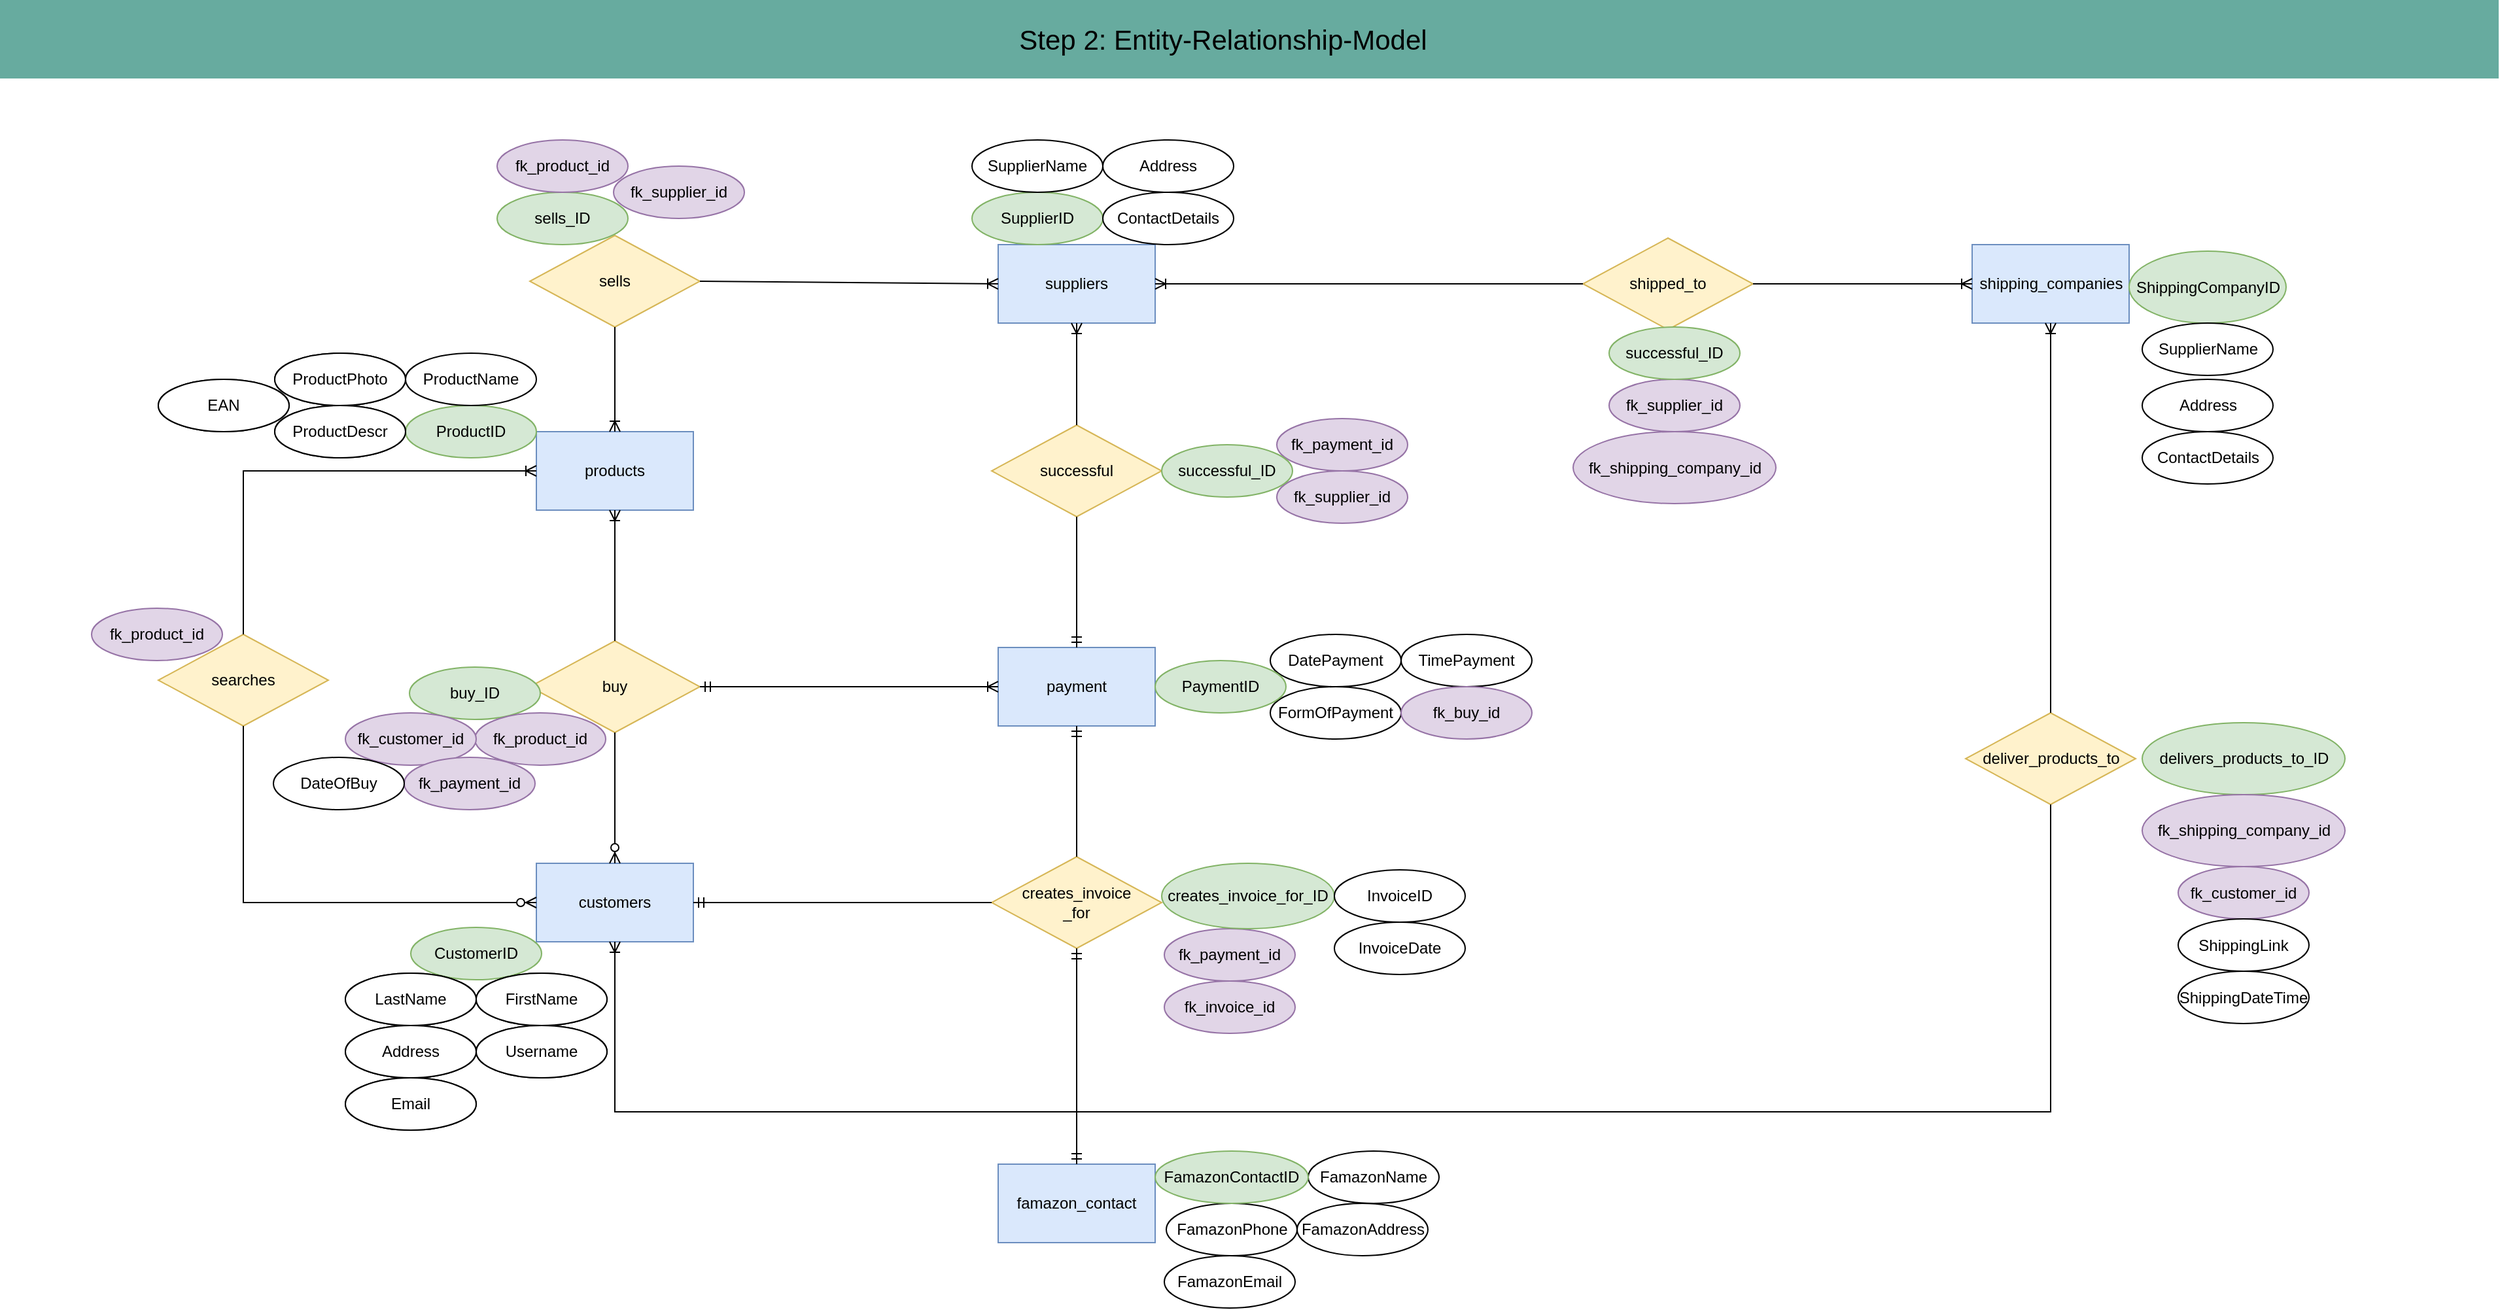 <mxfile version="14.6.1" type="github">
  <diagram id="H4wPdXL3QeX7m4DB4Rqo" name="Page-1">
    <mxGraphModel dx="539" dy="278" grid="1" gridSize="10" guides="1" tooltips="1" connect="1" arrows="1" fold="1" page="1" pageScale="1" pageWidth="827" pageHeight="1169" math="0" shadow="0">
      <root>
        <mxCell id="0" />
        <mxCell id="1" parent="0" />
        <mxCell id="J5k1jIa9eLN9t2eHICcV-1" value="" style="rounded=0;whiteSpace=wrap;html=1;labelBackgroundColor=#009999;labelBorderColor=#000000;strokeColor=none;fillColor=#67AB9F;fontColor=#000000;" vertex="1" parent="1">
          <mxGeometry x="50" y="40" width="1910" height="60" as="geometry" />
        </mxCell>
        <mxCell id="J5k1jIa9eLN9t2eHICcV-2" value="&lt;font style=&quot;font-size: 21px&quot;&gt;Step 2: Entity-Relationship-Model&lt;/font&gt;" style="text;html=1;strokeColor=none;fillColor=none;align=center;verticalAlign=middle;whiteSpace=wrap;rounded=0;labelBackgroundColor=none;fontColor=#000000;" vertex="1" parent="1">
          <mxGeometry x="70" y="60" width="1830" height="20" as="geometry" />
        </mxCell>
        <mxCell id="J5k1jIa9eLN9t2eHICcV-6" value="products" style="rounded=0;whiteSpace=wrap;html=1;fillColor=#dae8fc;strokeColor=#6c8ebf;" vertex="1" parent="1">
          <mxGeometry x="460" y="370" width="120" height="60" as="geometry" />
        </mxCell>
        <mxCell id="J5k1jIa9eLN9t2eHICcV-8" value="customers" style="rounded=0;whiteSpace=wrap;html=1;fillColor=#dae8fc;strokeColor=#6c8ebf;" vertex="1" parent="1">
          <mxGeometry x="460" y="700" width="120" height="60" as="geometry" />
        </mxCell>
        <mxCell id="J5k1jIa9eLN9t2eHICcV-9" value="buy" style="rhombus;whiteSpace=wrap;html=1;fillColor=#fff2cc;strokeColor=#d6b656;" vertex="1" parent="1">
          <mxGeometry x="455" y="530" width="130" height="70" as="geometry" />
        </mxCell>
        <mxCell id="J5k1jIa9eLN9t2eHICcV-11" value="suppliers" style="rounded=0;whiteSpace=wrap;html=1;fillColor=#dae8fc;strokeColor=#6c8ebf;" vertex="1" parent="1">
          <mxGeometry x="813" y="227" width="120" height="60" as="geometry" />
        </mxCell>
        <mxCell id="J5k1jIa9eLN9t2eHICcV-12" value="payment" style="rounded=0;whiteSpace=wrap;html=1;fillColor=#dae8fc;strokeColor=#6c8ebf;" vertex="1" parent="1">
          <mxGeometry x="813" y="535" width="120" height="60" as="geometry" />
        </mxCell>
        <mxCell id="J5k1jIa9eLN9t2eHICcV-17" value="shipping_companies" style="rounded=0;whiteSpace=wrap;html=1;fillColor=#dae8fc;strokeColor=#6c8ebf;" vertex="1" parent="1">
          <mxGeometry x="1557.5" y="227" width="120" height="60" as="geometry" />
        </mxCell>
        <mxCell id="J5k1jIa9eLN9t2eHICcV-18" value="creates_invoice&lt;br&gt;_for" style="rhombus;whiteSpace=wrap;html=1;fillColor=#fff2cc;strokeColor=#d6b656;" vertex="1" parent="1">
          <mxGeometry x="808" y="695" width="130" height="70" as="geometry" />
        </mxCell>
        <mxCell id="J5k1jIa9eLN9t2eHICcV-19" value="deliver_products_to" style="rhombus;whiteSpace=wrap;html=1;fillColor=#fff2cc;strokeColor=#d6b656;" vertex="1" parent="1">
          <mxGeometry x="1552.5" y="585" width="130" height="70" as="geometry" />
        </mxCell>
        <mxCell id="J5k1jIa9eLN9t2eHICcV-28" value="successful" style="rhombus;whiteSpace=wrap;html=1;fillColor=#fff2cc;strokeColor=#d6b656;" vertex="1" parent="1">
          <mxGeometry x="808" y="365" width="130" height="70" as="geometry" />
        </mxCell>
        <mxCell id="J5k1jIa9eLN9t2eHICcV-29" value="shipped_to" style="rhombus;whiteSpace=wrap;html=1;fillColor=#fff2cc;strokeColor=#d6b656;" vertex="1" parent="1">
          <mxGeometry x="1260" y="222" width="130" height="70" as="geometry" />
        </mxCell>
        <mxCell id="J5k1jIa9eLN9t2eHICcV-30" value="sells" style="rhombus;whiteSpace=wrap;html=1;fillColor=#fff2cc;strokeColor=#d6b656;" vertex="1" parent="1">
          <mxGeometry x="455" y="220" width="130" height="70" as="geometry" />
        </mxCell>
        <mxCell id="J5k1jIa9eLN9t2eHICcV-31" value="" style="fontSize=12;html=1;endArrow=ERzeroToMany;endFill=1;entryX=0.5;entryY=0;entryDx=0;entryDy=0;exitX=0.5;exitY=1;exitDx=0;exitDy=0;" edge="1" parent="1" source="J5k1jIa9eLN9t2eHICcV-9" target="J5k1jIa9eLN9t2eHICcV-8">
          <mxGeometry width="100" height="100" relative="1" as="geometry">
            <mxPoint x="590" y="660" as="sourcePoint" />
            <mxPoint x="690" y="560" as="targetPoint" />
          </mxGeometry>
        </mxCell>
        <mxCell id="J5k1jIa9eLN9t2eHICcV-32" value="" style="fontSize=12;html=1;endArrow=ERoneToMany;exitX=0.5;exitY=0;exitDx=0;exitDy=0;entryX=0.5;entryY=1;entryDx=0;entryDy=0;" edge="1" parent="1" source="J5k1jIa9eLN9t2eHICcV-9" target="J5k1jIa9eLN9t2eHICcV-6">
          <mxGeometry width="100" height="100" relative="1" as="geometry">
            <mxPoint x="590" y="660" as="sourcePoint" />
            <mxPoint x="690" y="560" as="targetPoint" />
          </mxGeometry>
        </mxCell>
        <mxCell id="J5k1jIa9eLN9t2eHICcV-33" value="" style="fontSize=12;html=1;endArrow=ERoneToMany;exitX=1;exitY=0.5;exitDx=0;exitDy=0;entryX=0;entryY=0.5;entryDx=0;entryDy=0;" edge="1" parent="1" source="J5k1jIa9eLN9t2eHICcV-30" target="J5k1jIa9eLN9t2eHICcV-11">
          <mxGeometry width="100" height="100" relative="1" as="geometry">
            <mxPoint x="760" y="350.0" as="sourcePoint" />
            <mxPoint x="760" y="250.0" as="targetPoint" />
          </mxGeometry>
        </mxCell>
        <mxCell id="J5k1jIa9eLN9t2eHICcV-34" value="" style="fontSize=12;html=1;endArrow=none;exitX=0.5;exitY=0;exitDx=0;exitDy=0;entryX=0.5;entryY=1;entryDx=0;entryDy=0;startArrow=ERoneToMany;startFill=0;endFill=0;" edge="1" parent="1" source="J5k1jIa9eLN9t2eHICcV-6" target="J5k1jIa9eLN9t2eHICcV-30">
          <mxGeometry width="100" height="100" relative="1" as="geometry">
            <mxPoint x="595" y="265" as="sourcePoint" />
            <mxPoint x="790" y="265" as="targetPoint" />
          </mxGeometry>
        </mxCell>
        <mxCell id="J5k1jIa9eLN9t2eHICcV-35" value="" style="fontSize=12;html=1;endArrow=ERoneToMany;exitX=1;exitY=0.5;exitDx=0;exitDy=0;startArrow=ERmandOne;startFill=0;entryX=0;entryY=0.5;entryDx=0;entryDy=0;" edge="1" parent="1" source="J5k1jIa9eLN9t2eHICcV-9" target="J5k1jIa9eLN9t2eHICcV-12">
          <mxGeometry width="100" height="100" relative="1" as="geometry">
            <mxPoint x="530" y="540.0" as="sourcePoint" />
            <mxPoint x="700" y="500" as="targetPoint" />
          </mxGeometry>
        </mxCell>
        <mxCell id="J5k1jIa9eLN9t2eHICcV-42" value="" style="fontSize=12;html=1;endArrow=ERoneToMany;startArrow=none;startFill=0;endFill=0;exitX=1;exitY=0.5;exitDx=0;exitDy=0;entryX=0;entryY=0.5;entryDx=0;entryDy=0;rounded=0;" edge="1" parent="1" source="J5k1jIa9eLN9t2eHICcV-29" target="J5k1jIa9eLN9t2eHICcV-17">
          <mxGeometry width="100" height="100" relative="1" as="geometry">
            <mxPoint x="1530" y="329.41" as="sourcePoint" />
            <mxPoint x="1670" y="329.41" as="targetPoint" />
          </mxGeometry>
        </mxCell>
        <mxCell id="J5k1jIa9eLN9t2eHICcV-43" value="" style="endArrow=none;html=1;rounded=0;exitX=0.5;exitY=1;exitDx=0;exitDy=0;startArrow=ERoneToMany;startFill=0;entryX=0.5;entryY=0;entryDx=0;entryDy=0;" edge="1" parent="1" source="J5k1jIa9eLN9t2eHICcV-17" target="J5k1jIa9eLN9t2eHICcV-19">
          <mxGeometry relative="1" as="geometry">
            <mxPoint x="1200" y="670" as="sourcePoint" />
            <mxPoint x="1622" y="580" as="targetPoint" />
          </mxGeometry>
        </mxCell>
        <mxCell id="J5k1jIa9eLN9t2eHICcV-44" value="" style="endArrow=ERoneToMany;html=1;rounded=0;exitX=0.5;exitY=1;exitDx=0;exitDy=0;edgeStyle=orthogonalEdgeStyle;endFill=0;" edge="1" parent="1" source="J5k1jIa9eLN9t2eHICcV-19">
          <mxGeometry relative="1" as="geometry">
            <mxPoint x="1760" y="760" as="sourcePoint" />
            <mxPoint x="520" y="760" as="targetPoint" />
            <Array as="points">
              <mxPoint x="1618" y="890" />
              <mxPoint x="520" y="890" />
            </Array>
          </mxGeometry>
        </mxCell>
        <mxCell id="J5k1jIa9eLN9t2eHICcV-46" value="" style="endArrow=none;html=1;rounded=0;exitX=1;exitY=0.5;exitDx=0;exitDy=0;entryX=0;entryY=0.5;entryDx=0;entryDy=0;startArrow=ERmandOne;startFill=0;" edge="1" parent="1" source="J5k1jIa9eLN9t2eHICcV-8" target="J5k1jIa9eLN9t2eHICcV-18">
          <mxGeometry relative="1" as="geometry">
            <mxPoint x="1047.5" y="722.5" as="sourcePoint" />
            <mxPoint x="1210" y="605" as="targetPoint" />
          </mxGeometry>
        </mxCell>
        <mxCell id="J5k1jIa9eLN9t2eHICcV-47" value="" style="endArrow=none;html=1;rounded=0;endFill=0;startArrow=ERoneToMany;startFill=0;exitX=1;exitY=0.5;exitDx=0;exitDy=0;" edge="1" parent="1" source="J5k1jIa9eLN9t2eHICcV-11">
          <mxGeometry relative="1" as="geometry">
            <mxPoint x="900" y="250" as="sourcePoint" />
            <mxPoint x="1260" y="257" as="targetPoint" />
          </mxGeometry>
        </mxCell>
        <mxCell id="J5k1jIa9eLN9t2eHICcV-50" value="searches" style="rhombus;whiteSpace=wrap;html=1;fillColor=#fff2cc;strokeColor=#d6b656;" vertex="1" parent="1">
          <mxGeometry x="171" y="525" width="130" height="70" as="geometry" />
        </mxCell>
        <mxCell id="J5k1jIa9eLN9t2eHICcV-51" value="" style="fontSize=12;html=1;endArrow=ERzeroToMany;endFill=1;entryX=0;entryY=0.5;entryDx=0;entryDy=0;exitX=0.5;exitY=1;exitDx=0;exitDy=0;edgeStyle=orthogonalEdgeStyle;rounded=0;" edge="1" parent="1" source="J5k1jIa9eLN9t2eHICcV-50" target="J5k1jIa9eLN9t2eHICcV-8">
          <mxGeometry width="100" height="100" relative="1" as="geometry">
            <mxPoint x="530" y="610" as="sourcePoint" />
            <mxPoint x="530" y="710" as="targetPoint" />
          </mxGeometry>
        </mxCell>
        <mxCell id="J5k1jIa9eLN9t2eHICcV-52" value="" style="fontSize=12;html=1;endArrow=ERoneToMany;entryX=0;entryY=0.5;entryDx=0;entryDy=0;edgeStyle=orthogonalEdgeStyle;rounded=0;" edge="1" parent="1" source="J5k1jIa9eLN9t2eHICcV-50" target="J5k1jIa9eLN9t2eHICcV-6">
          <mxGeometry width="100" height="100" relative="1" as="geometry">
            <mxPoint x="530" y="540" as="sourcePoint" />
            <mxPoint x="530" y="440" as="targetPoint" />
            <Array as="points">
              <mxPoint x="236" y="400" />
            </Array>
          </mxGeometry>
        </mxCell>
        <mxCell id="J5k1jIa9eLN9t2eHICcV-53" value="fk_product_id" style="ellipse;whiteSpace=wrap;html=1;align=center;fillColor=#e1d5e7;strokeColor=#9673a6;" vertex="1" parent="1">
          <mxGeometry x="120" y="505" width="100" height="40" as="geometry" />
        </mxCell>
        <mxCell id="J5k1jIa9eLN9t2eHICcV-54" value="ProductID" style="ellipse;whiteSpace=wrap;html=1;align=center;fillColor=#d5e8d4;strokeColor=#82b366;" vertex="1" parent="1">
          <mxGeometry x="360" y="350" width="100" height="40" as="geometry" />
        </mxCell>
        <mxCell id="J5k1jIa9eLN9t2eHICcV-55" value="buy_ID" style="ellipse;whiteSpace=wrap;html=1;align=center;fillColor=#d5e8d4;strokeColor=#82b366;" vertex="1" parent="1">
          <mxGeometry x="363" y="550" width="100" height="40" as="geometry" />
        </mxCell>
        <mxCell id="J5k1jIa9eLN9t2eHICcV-56" value="CustomerID" style="ellipse;whiteSpace=wrap;html=1;align=center;fillColor=#d5e8d4;strokeColor=#82b366;" vertex="1" parent="1">
          <mxGeometry x="364" y="749" width="100" height="40" as="geometry" />
        </mxCell>
        <mxCell id="J5k1jIa9eLN9t2eHICcV-58" value="SupplierID" style="ellipse;whiteSpace=wrap;html=1;align=center;fillColor=#d5e8d4;strokeColor=#82b366;" vertex="1" parent="1">
          <mxGeometry x="793" y="187" width="100" height="40" as="geometry" />
        </mxCell>
        <mxCell id="J5k1jIa9eLN9t2eHICcV-59" value="sells_ID" style="ellipse;whiteSpace=wrap;html=1;align=center;fillColor=#d5e8d4;strokeColor=#82b366;" vertex="1" parent="1">
          <mxGeometry x="430" y="187" width="100" height="40" as="geometry" />
        </mxCell>
        <mxCell id="J5k1jIa9eLN9t2eHICcV-62" value="ShippingCompanyID" style="ellipse;whiteSpace=wrap;html=1;align=center;fillColor=#d5e8d4;strokeColor=#82b366;" vertex="1" parent="1">
          <mxGeometry x="1677.5" y="232" width="120" height="55" as="geometry" />
        </mxCell>
        <mxCell id="J5k1jIa9eLN9t2eHICcV-66" value="delivers_products_to_ID" style="ellipse;whiteSpace=wrap;html=1;align=center;fillColor=#d5e8d4;strokeColor=#82b366;" vertex="1" parent="1">
          <mxGeometry x="1687.5" y="592.5" width="155" height="55" as="geometry" />
        </mxCell>
        <mxCell id="J5k1jIa9eLN9t2eHICcV-67" value="FirstName" style="ellipse;whiteSpace=wrap;html=1;align=center;" vertex="1" parent="1">
          <mxGeometry x="414" y="784" width="100" height="40" as="geometry" />
        </mxCell>
        <mxCell id="J5k1jIa9eLN9t2eHICcV-68" value="LastName" style="ellipse;whiteSpace=wrap;html=1;align=center;" vertex="1" parent="1">
          <mxGeometry x="314" y="784" width="100" height="40" as="geometry" />
        </mxCell>
        <mxCell id="J5k1jIa9eLN9t2eHICcV-69" value="Address" style="ellipse;whiteSpace=wrap;html=1;align=center;" vertex="1" parent="1">
          <mxGeometry x="314" y="824" width="100" height="40" as="geometry" />
        </mxCell>
        <mxCell id="J5k1jIa9eLN9t2eHICcV-70" value="Username" style="ellipse;whiteSpace=wrap;html=1;align=center;" vertex="1" parent="1">
          <mxGeometry x="414" y="824" width="100" height="40" as="geometry" />
        </mxCell>
        <mxCell id="J5k1jIa9eLN9t2eHICcV-71" value="Email" style="ellipse;whiteSpace=wrap;html=1;align=center;" vertex="1" parent="1">
          <mxGeometry x="314" y="864" width="100" height="40" as="geometry" />
        </mxCell>
        <mxCell id="J5k1jIa9eLN9t2eHICcV-73" value="ProductName" style="ellipse;whiteSpace=wrap;html=1;align=center;" vertex="1" parent="1">
          <mxGeometry x="360" y="310" width="100" height="40" as="geometry" />
        </mxCell>
        <mxCell id="J5k1jIa9eLN9t2eHICcV-74" value="ProductPhoto" style="ellipse;whiteSpace=wrap;html=1;align=center;" vertex="1" parent="1">
          <mxGeometry x="260" y="310" width="100" height="40" as="geometry" />
        </mxCell>
        <mxCell id="J5k1jIa9eLN9t2eHICcV-75" value="ProductDescr" style="ellipse;whiteSpace=wrap;html=1;align=center;" vertex="1" parent="1">
          <mxGeometry x="260" y="350" width="100" height="40" as="geometry" />
        </mxCell>
        <mxCell id="J5k1jIa9eLN9t2eHICcV-76" value="EAN" style="ellipse;whiteSpace=wrap;html=1;align=center;" vertex="1" parent="1">
          <mxGeometry x="171" y="330" width="100" height="40" as="geometry" />
        </mxCell>
        <mxCell id="J5k1jIa9eLN9t2eHICcV-77" value="fk_product_id" style="ellipse;whiteSpace=wrap;html=1;align=center;fillColor=#e1d5e7;strokeColor=#9673a6;" vertex="1" parent="1">
          <mxGeometry x="430" y="147" width="100" height="40" as="geometry" />
        </mxCell>
        <mxCell id="J5k1jIa9eLN9t2eHICcV-78" value="fk_supplier_id" style="ellipse;whiteSpace=wrap;html=1;align=center;fillColor=#e1d5e7;strokeColor=#9673a6;" vertex="1" parent="1">
          <mxGeometry x="519" y="167" width="100" height="40" as="geometry" />
        </mxCell>
        <mxCell id="J5k1jIa9eLN9t2eHICcV-79" value="SupplierName&lt;span style=&quot;color: rgba(0 , 0 , 0 , 0) ; font-family: monospace ; font-size: 0px&quot;&gt;%3CmxGraphModel%3E%3Croot%3E%3CmxCell%20id%3D%220%22%2F%3E%3CmxCell%20id%3D%221%22%20parent%3D%220%22%2F%3E%3CmxCell%20id%3D%222%22%20value%3D%22ProductName%22%20style%3D%22ellipse%3BwhiteSpace%3Dwrap%3Bhtml%3D1%3Balign%3Dcenter%3B%22%20vertex%3D%221%22%20parent%3D%221%22%3E%3CmxGeometry%20x%3D%22360%22%20y%3D%22310%22%20width%3D%22100%22%20height%3D%2240%22%20as%3D%22geometry%22%2F%3E%3C%2FmxCell%3E%3C%2Froot%3E%3C%2FmxGraphModel%3E&lt;/span&gt;" style="ellipse;whiteSpace=wrap;html=1;align=center;" vertex="1" parent="1">
          <mxGeometry x="793" y="147" width="100" height="40" as="geometry" />
        </mxCell>
        <mxCell id="J5k1jIa9eLN9t2eHICcV-80" value="Address" style="ellipse;whiteSpace=wrap;html=1;align=center;" vertex="1" parent="1">
          <mxGeometry x="893" y="147" width="100" height="40" as="geometry" />
        </mxCell>
        <mxCell id="J5k1jIa9eLN9t2eHICcV-81" value="ContactDetails" style="ellipse;whiteSpace=wrap;html=1;align=center;" vertex="1" parent="1">
          <mxGeometry x="893" y="187" width="100" height="40" as="geometry" />
        </mxCell>
        <mxCell id="J5k1jIa9eLN9t2eHICcV-82" value="fk_product_id" style="ellipse;whiteSpace=wrap;html=1;align=center;fillColor=#e1d5e7;strokeColor=#9673a6;" vertex="1" parent="1">
          <mxGeometry x="413" y="585" width="100" height="40" as="geometry" />
        </mxCell>
        <mxCell id="J5k1jIa9eLN9t2eHICcV-83" value="fk_customer_id" style="ellipse;whiteSpace=wrap;html=1;align=center;fillColor=#e1d5e7;strokeColor=#9673a6;" vertex="1" parent="1">
          <mxGeometry x="314" y="585" width="100" height="40" as="geometry" />
        </mxCell>
        <mxCell id="J5k1jIa9eLN9t2eHICcV-84" value="fk_payment_id" style="ellipse;whiteSpace=wrap;html=1;align=center;fillColor=#e1d5e7;strokeColor=#9673a6;" vertex="1" parent="1">
          <mxGeometry x="359" y="619" width="100" height="40" as="geometry" />
        </mxCell>
        <mxCell id="J5k1jIa9eLN9t2eHICcV-93" style="edgeStyle=none;rounded=0;orthogonalLoop=1;jettySize=auto;html=1;exitX=0.5;exitY=0;exitDx=0;exitDy=0;startArrow=ERmandOne;startFill=0;endArrow=ERmandOne;endFill=0;strokeColor=#000000;" edge="1" parent="1">
          <mxGeometry relative="1" as="geometry">
            <mxPoint x="760" y="605" as="sourcePoint" />
            <mxPoint x="760" y="605" as="targetPoint" />
          </mxGeometry>
        </mxCell>
        <mxCell id="J5k1jIa9eLN9t2eHICcV-94" value="" style="endArrow=ERmandOne;html=1;rounded=0;strokeColor=#000000;exitX=0.5;exitY=1;exitDx=0;exitDy=0;entryX=0.5;entryY=0;entryDx=0;entryDy=0;endFill=0;" edge="1" parent="1" source="J5k1jIa9eLN9t2eHICcV-28" target="J5k1jIa9eLN9t2eHICcV-12">
          <mxGeometry relative="1" as="geometry">
            <mxPoint x="840" y="420" as="sourcePoint" />
            <mxPoint x="870" y="530" as="targetPoint" />
          </mxGeometry>
        </mxCell>
        <mxCell id="J5k1jIa9eLN9t2eHICcV-95" value="" style="endArrow=ERoneToMany;html=1;rounded=0;strokeColor=#000000;endFill=0;entryX=0.5;entryY=1;entryDx=0;entryDy=0;exitX=0.5;exitY=0;exitDx=0;exitDy=0;" edge="1" parent="1" source="J5k1jIa9eLN9t2eHICcV-28" target="J5k1jIa9eLN9t2eHICcV-11">
          <mxGeometry relative="1" as="geometry">
            <mxPoint x="840" y="420" as="sourcePoint" />
            <mxPoint x="1000" y="420" as="targetPoint" />
          </mxGeometry>
        </mxCell>
        <mxCell id="J5k1jIa9eLN9t2eHICcV-96" value="" style="fontSize=12;html=1;endArrow=none;strokeColor=#000000;exitX=0.5;exitY=1;exitDx=0;exitDy=0;startArrow=ERmandOne;startFill=0;endFill=0;" edge="1" parent="1" source="J5k1jIa9eLN9t2eHICcV-12" target="J5k1jIa9eLN9t2eHICcV-18">
          <mxGeometry width="100" height="100" relative="1" as="geometry">
            <mxPoint x="1070" y="640" as="sourcePoint" />
            <mxPoint x="1145" y="696" as="targetPoint" />
          </mxGeometry>
        </mxCell>
        <mxCell id="J5k1jIa9eLN9t2eHICcV-98" value="fk_payment_id" style="ellipse;whiteSpace=wrap;html=1;align=center;fillColor=#e1d5e7;strokeColor=#9673a6;" vertex="1" parent="1">
          <mxGeometry x="1026" y="360" width="100" height="40" as="geometry" />
        </mxCell>
        <mxCell id="J5k1jIa9eLN9t2eHICcV-101" value="fk_supplier_id" style="ellipse;whiteSpace=wrap;html=1;align=center;fillColor=#e1d5e7;strokeColor=#9673a6;" vertex="1" parent="1">
          <mxGeometry x="1026" y="400" width="100" height="40" as="geometry" />
        </mxCell>
        <mxCell id="J5k1jIa9eLN9t2eHICcV-102" value="successful_ID" style="ellipse;whiteSpace=wrap;html=1;align=center;fillColor=#d5e8d4;strokeColor=#82b366;" vertex="1" parent="1">
          <mxGeometry x="938" y="380" width="100" height="40" as="geometry" />
        </mxCell>
        <mxCell id="J5k1jIa9eLN9t2eHICcV-109" value="fk_payment_id" style="ellipse;whiteSpace=wrap;html=1;align=center;fillColor=#e1d5e7;strokeColor=#9673a6;" vertex="1" parent="1">
          <mxGeometry x="940" y="750" width="100" height="40" as="geometry" />
        </mxCell>
        <mxCell id="J5k1jIa9eLN9t2eHICcV-110" value="fk_invoice_id" style="ellipse;whiteSpace=wrap;html=1;align=center;fillColor=#e1d5e7;strokeColor=#9673a6;" vertex="1" parent="1">
          <mxGeometry x="940" y="790" width="100" height="40" as="geometry" />
        </mxCell>
        <mxCell id="J5k1jIa9eLN9t2eHICcV-111" value="creates_invoice_for_ID" style="ellipse;whiteSpace=wrap;html=1;align=center;fillColor=#d5e8d4;strokeColor=#82b366;" vertex="1" parent="1">
          <mxGeometry x="938" y="700" width="132" height="50" as="geometry" />
        </mxCell>
        <mxCell id="J5k1jIa9eLN9t2eHICcV-113" value="fk_customer_id" style="ellipse;whiteSpace=wrap;html=1;align=center;fillColor=#e1d5e7;strokeColor=#9673a6;" vertex="1" parent="1">
          <mxGeometry x="1715" y="702.5" width="100" height="40" as="geometry" />
        </mxCell>
        <mxCell id="J5k1jIa9eLN9t2eHICcV-115" value="fk_shipping_company_id" style="ellipse;whiteSpace=wrap;html=1;align=center;fillColor=#e1d5e7;strokeColor=#9673a6;" vertex="1" parent="1">
          <mxGeometry x="1687.5" y="647.5" width="155" height="55" as="geometry" />
        </mxCell>
        <mxCell id="J5k1jIa9eLN9t2eHICcV-116" value="fk_supplier_id" style="ellipse;whiteSpace=wrap;html=1;align=center;fillColor=#e1d5e7;strokeColor=#9673a6;" vertex="1" parent="1">
          <mxGeometry x="1280" y="330" width="100" height="40" as="geometry" />
        </mxCell>
        <mxCell id="J5k1jIa9eLN9t2eHICcV-118" value="successful_ID" style="ellipse;whiteSpace=wrap;html=1;align=center;fillColor=#d5e8d4;strokeColor=#82b366;" vertex="1" parent="1">
          <mxGeometry x="1280" y="290" width="100" height="40" as="geometry" />
        </mxCell>
        <mxCell id="J5k1jIa9eLN9t2eHICcV-119" value="fk_shipping_company_id" style="ellipse;whiteSpace=wrap;html=1;align=center;fillColor=#e1d5e7;strokeColor=#9673a6;" vertex="1" parent="1">
          <mxGeometry x="1252.5" y="370" width="155" height="55" as="geometry" />
        </mxCell>
        <mxCell id="J5k1jIa9eLN9t2eHICcV-120" value="LastName" style="ellipse;whiteSpace=wrap;html=1;align=center;" vertex="1" parent="1">
          <mxGeometry x="314" y="784" width="100" height="40" as="geometry" />
        </mxCell>
        <mxCell id="J5k1jIa9eLN9t2eHICcV-121" value="Address" style="ellipse;whiteSpace=wrap;html=1;align=center;" vertex="1" parent="1">
          <mxGeometry x="314" y="824" width="100" height="40" as="geometry" />
        </mxCell>
        <mxCell id="J5k1jIa9eLN9t2eHICcV-122" value="Email" style="ellipse;whiteSpace=wrap;html=1;align=center;" vertex="1" parent="1">
          <mxGeometry x="314" y="864" width="100" height="40" as="geometry" />
        </mxCell>
        <mxCell id="J5k1jIa9eLN9t2eHICcV-124" value="Username" style="ellipse;whiteSpace=wrap;html=1;align=center;" vertex="1" parent="1">
          <mxGeometry x="414" y="824" width="100" height="40" as="geometry" />
        </mxCell>
        <mxCell id="J5k1jIa9eLN9t2eHICcV-125" value="FirstName" style="ellipse;whiteSpace=wrap;html=1;align=center;" vertex="1" parent="1">
          <mxGeometry x="414" y="784" width="100" height="40" as="geometry" />
        </mxCell>
        <mxCell id="J5k1jIa9eLN9t2eHICcV-126" value="EAN" style="ellipse;whiteSpace=wrap;html=1;align=center;" vertex="1" parent="1">
          <mxGeometry x="171" y="330" width="100" height="40" as="geometry" />
        </mxCell>
        <mxCell id="J5k1jIa9eLN9t2eHICcV-127" value="ProductDescr" style="ellipse;whiteSpace=wrap;html=1;align=center;" vertex="1" parent="1">
          <mxGeometry x="260" y="350" width="100" height="40" as="geometry" />
        </mxCell>
        <mxCell id="J5k1jIa9eLN9t2eHICcV-128" value="ProductPhoto" style="ellipse;whiteSpace=wrap;html=1;align=center;" vertex="1" parent="1">
          <mxGeometry x="260" y="310" width="100" height="40" as="geometry" />
        </mxCell>
        <mxCell id="J5k1jIa9eLN9t2eHICcV-131" value="InvoiceID" style="ellipse;whiteSpace=wrap;html=1;align=center;" vertex="1" parent="1">
          <mxGeometry x="1070" y="705" width="100" height="40" as="geometry" />
        </mxCell>
        <mxCell id="J5k1jIa9eLN9t2eHICcV-134" value="DatePayment" style="ellipse;whiteSpace=wrap;html=1;align=center;" vertex="1" parent="1">
          <mxGeometry x="1021" y="525" width="100" height="40" as="geometry" />
        </mxCell>
        <mxCell id="J5k1jIa9eLN9t2eHICcV-135" value="FormOfPayment" style="ellipse;whiteSpace=wrap;html=1;align=center;" vertex="1" parent="1">
          <mxGeometry x="1021" y="565" width="100" height="40" as="geometry" />
        </mxCell>
        <mxCell id="J5k1jIa9eLN9t2eHICcV-136" value="PaymentID" style="ellipse;whiteSpace=wrap;html=1;align=center;fillColor=#d5e8d4;strokeColor=#82b366;" vertex="1" parent="1">
          <mxGeometry x="933" y="545" width="100" height="40" as="geometry" />
        </mxCell>
        <mxCell id="J5k1jIa9eLN9t2eHICcV-137" value="TimePayment" style="ellipse;whiteSpace=wrap;html=1;align=center;" vertex="1" parent="1">
          <mxGeometry x="1121" y="525" width="100" height="40" as="geometry" />
        </mxCell>
        <mxCell id="J5k1jIa9eLN9t2eHICcV-138" value="fk_buy_id" style="ellipse;whiteSpace=wrap;html=1;align=center;fillColor=#e1d5e7;strokeColor=#9673a6;" vertex="1" parent="1">
          <mxGeometry x="1121" y="565" width="100" height="40" as="geometry" />
        </mxCell>
        <mxCell id="J5k1jIa9eLN9t2eHICcV-139" value="InvoiceDate" style="ellipse;whiteSpace=wrap;html=1;align=center;" vertex="1" parent="1">
          <mxGeometry x="1070" y="745" width="100" height="40" as="geometry" />
        </mxCell>
        <mxCell id="J5k1jIa9eLN9t2eHICcV-145" value="FamazonName" style="ellipse;whiteSpace=wrap;html=1;align=center;" vertex="1" parent="1">
          <mxGeometry x="1050" y="920" width="100" height="40" as="geometry" />
        </mxCell>
        <mxCell id="J5k1jIa9eLN9t2eHICcV-146" value="FamazonAddress" style="ellipse;whiteSpace=wrap;html=1;align=center;" vertex="1" parent="1">
          <mxGeometry x="1041.5" y="960" width="100" height="40" as="geometry" />
        </mxCell>
        <mxCell id="J5k1jIa9eLN9t2eHICcV-147" value="FamazonPhone" style="ellipse;whiteSpace=wrap;html=1;align=center;" vertex="1" parent="1">
          <mxGeometry x="941.5" y="960" width="100" height="40" as="geometry" />
        </mxCell>
        <mxCell id="J5k1jIa9eLN9t2eHICcV-148" value="FamazonEmail" style="ellipse;whiteSpace=wrap;html=1;align=center;" vertex="1" parent="1">
          <mxGeometry x="940" y="1000" width="100" height="40" as="geometry" />
        </mxCell>
        <mxCell id="J5k1jIa9eLN9t2eHICcV-149" value="famazon_contact" style="rounded=0;whiteSpace=wrap;html=1;fillColor=#dae8fc;strokeColor=#6c8ebf;" vertex="1" parent="1">
          <mxGeometry x="813" y="930" width="120" height="60" as="geometry" />
        </mxCell>
        <mxCell id="J5k1jIa9eLN9t2eHICcV-150" value="FamazonContactID" style="ellipse;whiteSpace=wrap;html=1;align=center;fillColor=#d5e8d4;strokeColor=#82b366;" vertex="1" parent="1">
          <mxGeometry x="933" y="920" width="117" height="40" as="geometry" />
        </mxCell>
        <mxCell id="J5k1jIa9eLN9t2eHICcV-151" value="" style="fontSize=12;html=1;endArrow=ERmandOne;strokeColor=#000000;entryX=0.5;entryY=0;entryDx=0;entryDy=0;exitX=0.5;exitY=1;exitDx=0;exitDy=0;startArrow=ERmandOne;startFill=0;" edge="1" parent="1" source="J5k1jIa9eLN9t2eHICcV-18" target="J5k1jIa9eLN9t2eHICcV-149">
          <mxGeometry width="100" height="100" relative="1" as="geometry">
            <mxPoint x="960" y="890" as="sourcePoint" />
            <mxPoint x="1060" y="790" as="targetPoint" />
          </mxGeometry>
        </mxCell>
        <mxCell id="J5k1jIa9eLN9t2eHICcV-158" value="SupplierName&lt;span style=&quot;color: rgba(0 , 0 , 0 , 0) ; font-family: monospace ; font-size: 0px&quot;&gt;%3CmxGraphModel%3E%3Croot%3E%3CmxCell%20id%3D%220%22%2F%3E%3CmxCell%20id%3D%221%22%20parent%3D%220%22%2F%3E%3CmxCell%20id%3D%222%22%20value%3D%22ProductName%22%20style%3D%22ellipse%3BwhiteSpace%3Dwrap%3Bhtml%3D1%3Balign%3Dcenter%3B%22%20vertex%3D%221%22%20parent%3D%221%22%3E%3CmxGeometry%20x%3D%22360%22%20y%3D%22310%22%20width%3D%22100%22%20height%3D%2240%22%20as%3D%22geometry%22%2F%3E%3C%2FmxCell%3E%3C%2Froot%3E%3C%2FmxGraphModel%3E&lt;/span&gt;" style="ellipse;whiteSpace=wrap;html=1;align=center;" vertex="1" parent="1">
          <mxGeometry x="1687.5" y="287" width="100" height="40" as="geometry" />
        </mxCell>
        <mxCell id="J5k1jIa9eLN9t2eHICcV-159" value="Address" style="ellipse;whiteSpace=wrap;html=1;align=center;" vertex="1" parent="1">
          <mxGeometry x="1687.5" y="330" width="100" height="40" as="geometry" />
        </mxCell>
        <mxCell id="J5k1jIa9eLN9t2eHICcV-160" value="ContactDetails" style="ellipse;whiteSpace=wrap;html=1;align=center;" vertex="1" parent="1">
          <mxGeometry x="1687.5" y="370" width="100" height="40" as="geometry" />
        </mxCell>
        <mxCell id="J5k1jIa9eLN9t2eHICcV-161" value="ShippingLink" style="ellipse;whiteSpace=wrap;html=1;align=center;" vertex="1" parent="1">
          <mxGeometry x="1715" y="742.5" width="100" height="40" as="geometry" />
        </mxCell>
        <mxCell id="J5k1jIa9eLN9t2eHICcV-162" value="ShippingDateTime" style="ellipse;whiteSpace=wrap;html=1;align=center;" vertex="1" parent="1">
          <mxGeometry x="1715" y="782.5" width="100" height="40" as="geometry" />
        </mxCell>
        <mxCell id="J5k1jIa9eLN9t2eHICcV-164" value="DateOfBuy" style="ellipse;whiteSpace=wrap;html=1;align=center;" vertex="1" parent="1">
          <mxGeometry x="259" y="619" width="100" height="40" as="geometry" />
        </mxCell>
      </root>
    </mxGraphModel>
  </diagram>
</mxfile>
